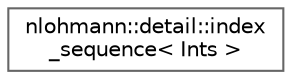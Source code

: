 digraph "类继承关系图"
{
 // LATEX_PDF_SIZE
  bgcolor="transparent";
  edge [fontname=Helvetica,fontsize=10,labelfontname=Helvetica,labelfontsize=10];
  node [fontname=Helvetica,fontsize=10,shape=box,height=0.2,width=0.4];
  rankdir="LR";
  Node0 [id="Node000000",label="nlohmann::detail::index\l_sequence\< Ints \>",height=0.2,width=0.4,color="grey40", fillcolor="white", style="filled",URL="$structnlohmann_1_1detail_1_1index__sequence.html",tooltip=" "];
}
